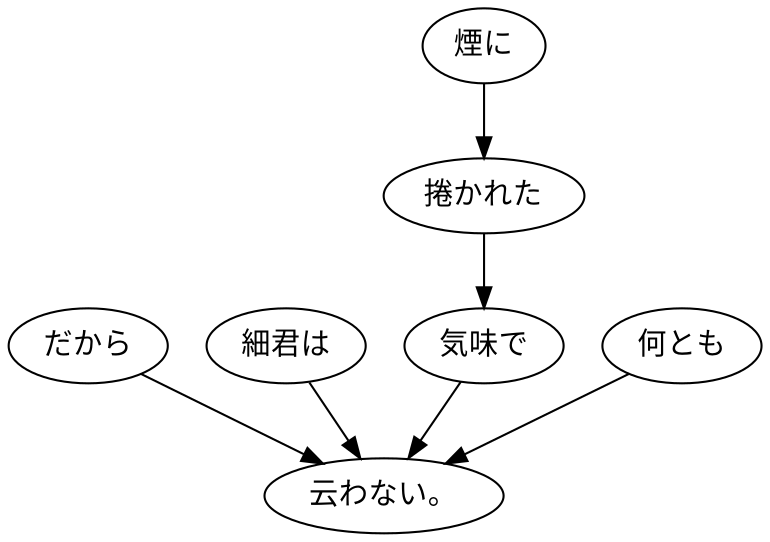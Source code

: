 digraph graph4597 {
	node0 [label="だから"];
	node1 [label="細君は"];
	node2 [label="煙に"];
	node3 [label="捲かれた"];
	node4 [label="気味で"];
	node5 [label="何とも"];
	node6 [label="云わない。"];
	node0 -> node6;
	node1 -> node6;
	node2 -> node3;
	node3 -> node4;
	node4 -> node6;
	node5 -> node6;
}
